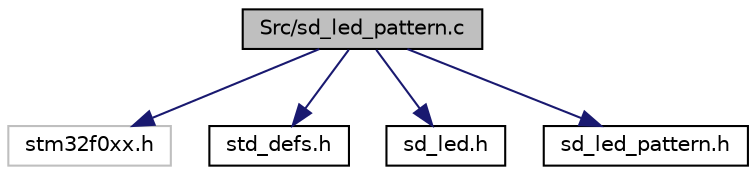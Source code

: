 digraph "Src/sd_led_pattern.c"
{
  edge [fontname="Helvetica",fontsize="10",labelfontname="Helvetica",labelfontsize="10"];
  node [fontname="Helvetica",fontsize="10",shape=record];
  Node0 [label="Src/sd_led_pattern.c",height=0.2,width=0.4,color="black", fillcolor="grey75", style="filled", fontcolor="black"];
  Node0 -> Node1 [color="midnightblue",fontsize="10",style="solid"];
  Node1 [label="stm32f0xx.h",height=0.2,width=0.4,color="grey75", fillcolor="white", style="filled"];
  Node0 -> Node2 [color="midnightblue",fontsize="10",style="solid"];
  Node2 [label="std_defs.h",height=0.2,width=0.4,color="black", fillcolor="white", style="filled",URL="$std__defs_8h_source.html"];
  Node0 -> Node3 [color="midnightblue",fontsize="10",style="solid"];
  Node3 [label="sd_led.h",height=0.2,width=0.4,color="black", fillcolor="white", style="filled",URL="$sd__led_8h.html",tooltip="LED Control Functions  FreeBSD. "];
  Node0 -> Node4 [color="midnightblue",fontsize="10",style="solid"];
  Node4 [label="sd_led_pattern.h",height=0.2,width=0.4,color="black", fillcolor="white", style="filled",URL="$sd__led__pattern_8h_source.html"];
}

